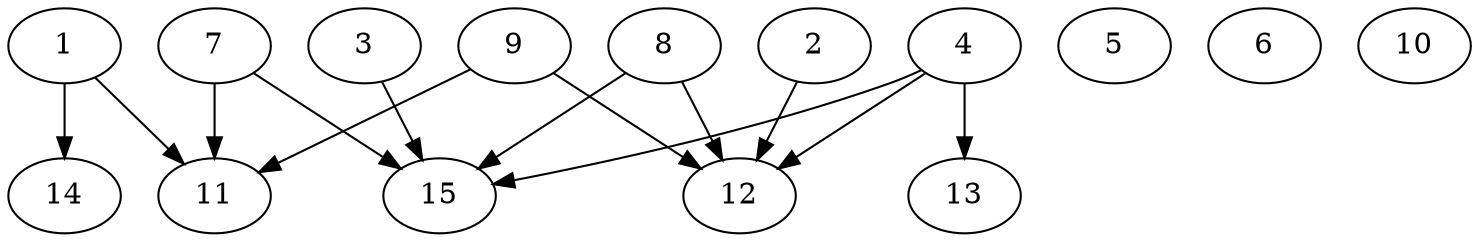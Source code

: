 // DAG automatically generated by daggen at Thu Oct  3 13:59:26 2019
// ./daggen --dot -n 15 --ccr 0.5 --fat 0.9 --regular 0.9 --density 0.5 --mindata 5242880 --maxdata 52428800 
digraph G {
  1 [size="44341248", alpha="0.08", expect_size="22170624"] 
  1 -> 11 [size ="22170624"]
  1 -> 14 [size ="22170624"]
  2 [size="54697984", alpha="0.11", expect_size="27348992"] 
  2 -> 12 [size ="27348992"]
  3 [size="28104704", alpha="0.05", expect_size="14052352"] 
  3 -> 15 [size ="14052352"]
  4 [size="30011392", alpha="0.13", expect_size="15005696"] 
  4 -> 12 [size ="15005696"]
  4 -> 13 [size ="15005696"]
  4 -> 15 [size ="15005696"]
  5 [size="23650304", alpha="0.14", expect_size="11825152"] 
  6 [size="75995136", alpha="0.00", expect_size="37997568"] 
  7 [size="100696064", alpha="0.15", expect_size="50348032"] 
  7 -> 11 [size ="50348032"]
  7 -> 15 [size ="50348032"]
  8 [size="37877760", alpha="0.20", expect_size="18938880"] 
  8 -> 12 [size ="18938880"]
  8 -> 15 [size ="18938880"]
  9 [size="68288512", alpha="0.16", expect_size="34144256"] 
  9 -> 11 [size ="34144256"]
  9 -> 12 [size ="34144256"]
  10 [size="45803520", alpha="0.17", expect_size="22901760"] 
  11 [size="48502784", alpha="0.11", expect_size="24251392"] 
  12 [size="87437312", alpha="0.08", expect_size="43718656"] 
  13 [size="45457408", alpha="0.03", expect_size="22728704"] 
  14 [size="68663296", alpha="0.04", expect_size="34331648"] 
  15 [size="35086336", alpha="0.08", expect_size="17543168"] 
}
